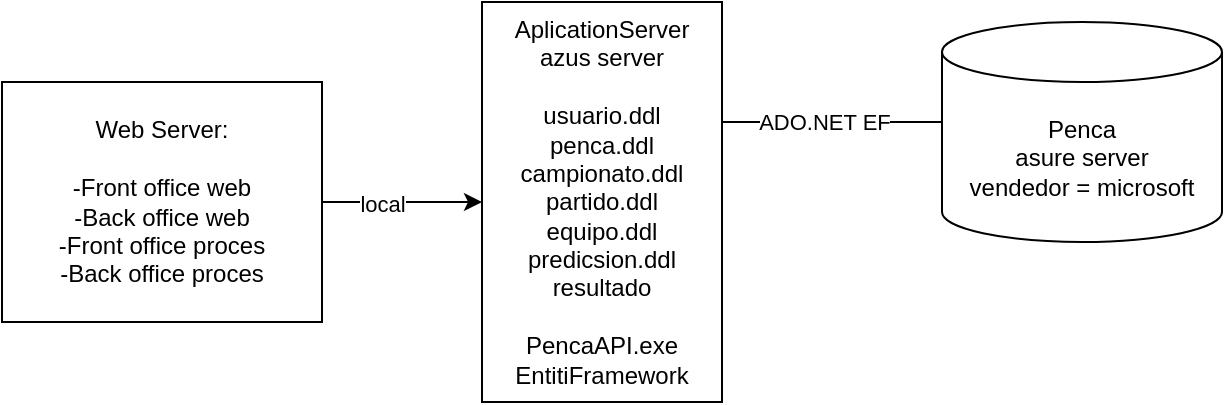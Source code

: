 <mxfile version="14.6.13" type="device"><diagram id="I8MW6RbCoXmn58qV_jqB" name="Página-1"><mxGraphModel dx="126" dy="340" grid="1" gridSize="10" guides="1" tooltips="1" connect="1" arrows="1" fold="1" page="1" pageScale="1" pageWidth="827" pageHeight="1169" math="0" shadow="0"><root><mxCell id="0"/><mxCell id="1" parent="0"/><mxCell id="u3nwlQpWjFG4-DCmsBvz-5" style="edgeStyle=orthogonalEdgeStyle;rounded=0;orthogonalLoop=1;jettySize=auto;html=1;" edge="1" parent="1" source="u3nwlQpWjFG4-DCmsBvz-1" target="u3nwlQpWjFG4-DCmsBvz-3"><mxGeometry relative="1" as="geometry"><Array as="points"><mxPoint x="220" y="140"/><mxPoint x="220" y="140"/></Array></mxGeometry></mxCell><mxCell id="u3nwlQpWjFG4-DCmsBvz-7" value="local" style="edgeLabel;html=1;align=center;verticalAlign=middle;resizable=0;points=[];" vertex="1" connectable="0" parent="u3nwlQpWjFG4-DCmsBvz-5"><mxGeometry x="-0.25" y="-1" relative="1" as="geometry"><mxPoint as="offset"/></mxGeometry></mxCell><mxCell id="u3nwlQpWjFG4-DCmsBvz-1" value="Web Server:&lt;br&gt;&lt;br&gt;-Front office web&lt;br&gt;-Back office web&lt;br&gt;-Front office proces&lt;br&gt;-Back office proces" style="rounded=0;whiteSpace=wrap;html=1;" vertex="1" parent="1"><mxGeometry x="40" y="80" width="160" height="120" as="geometry"/></mxCell><mxCell id="u3nwlQpWjFG4-DCmsBvz-6" style="edgeStyle=orthogonalEdgeStyle;rounded=0;orthogonalLoop=1;jettySize=auto;html=1;endArrow=none;endFill=0;" edge="1" parent="1" source="u3nwlQpWjFG4-DCmsBvz-3" target="u3nwlQpWjFG4-DCmsBvz-4"><mxGeometry relative="1" as="geometry"><Array as="points"><mxPoint x="470" y="100"/><mxPoint x="470" y="100"/></Array></mxGeometry></mxCell><mxCell id="u3nwlQpWjFG4-DCmsBvz-8" value="ADO.NET EF" style="edgeLabel;html=1;align=center;verticalAlign=middle;resizable=0;points=[];" vertex="1" connectable="0" parent="u3nwlQpWjFG4-DCmsBvz-6"><mxGeometry x="0.244" relative="1" as="geometry"><mxPoint x="-18" as="offset"/></mxGeometry></mxCell><mxCell id="u3nwlQpWjFG4-DCmsBvz-3" value="AplicationServer&lt;br&gt;azus server&lt;br&gt;&lt;br&gt;usuario.ddl&lt;br&gt;penca.ddl&lt;br&gt;campionato.ddl&lt;br&gt;partido.ddl&lt;br&gt;equipo.ddl&lt;br&gt;predicsion.ddl&lt;br&gt;resultado&lt;br&gt;&lt;br&gt;PencaAPI.exe&lt;br&gt;EntitiFramework" style="rounded=0;whiteSpace=wrap;html=1;" vertex="1" parent="1"><mxGeometry x="280" y="40" width="120" height="200" as="geometry"/></mxCell><mxCell id="u3nwlQpWjFG4-DCmsBvz-4" value="Penca&lt;br&gt;asure server&lt;br&gt;vendedor = microsoft" style="shape=cylinder3;whiteSpace=wrap;html=1;boundedLbl=1;backgroundOutline=1;size=15;" vertex="1" parent="1"><mxGeometry x="510" y="50" width="140" height="110" as="geometry"/></mxCell></root></mxGraphModel></diagram></mxfile>